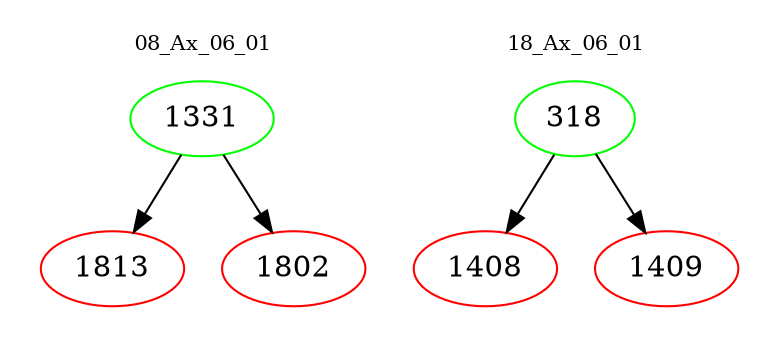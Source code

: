 digraph{
subgraph cluster_0 {
color = white
label = "08_Ax_06_01";
fontsize=10;
T0_1331 [label="1331", color="green"]
T0_1331 -> T0_1813 [color="black"]
T0_1813 [label="1813", color="red"]
T0_1331 -> T0_1802 [color="black"]
T0_1802 [label="1802", color="red"]
}
subgraph cluster_1 {
color = white
label = "18_Ax_06_01";
fontsize=10;
T1_318 [label="318", color="green"]
T1_318 -> T1_1408 [color="black"]
T1_1408 [label="1408", color="red"]
T1_318 -> T1_1409 [color="black"]
T1_1409 [label="1409", color="red"]
}
}
